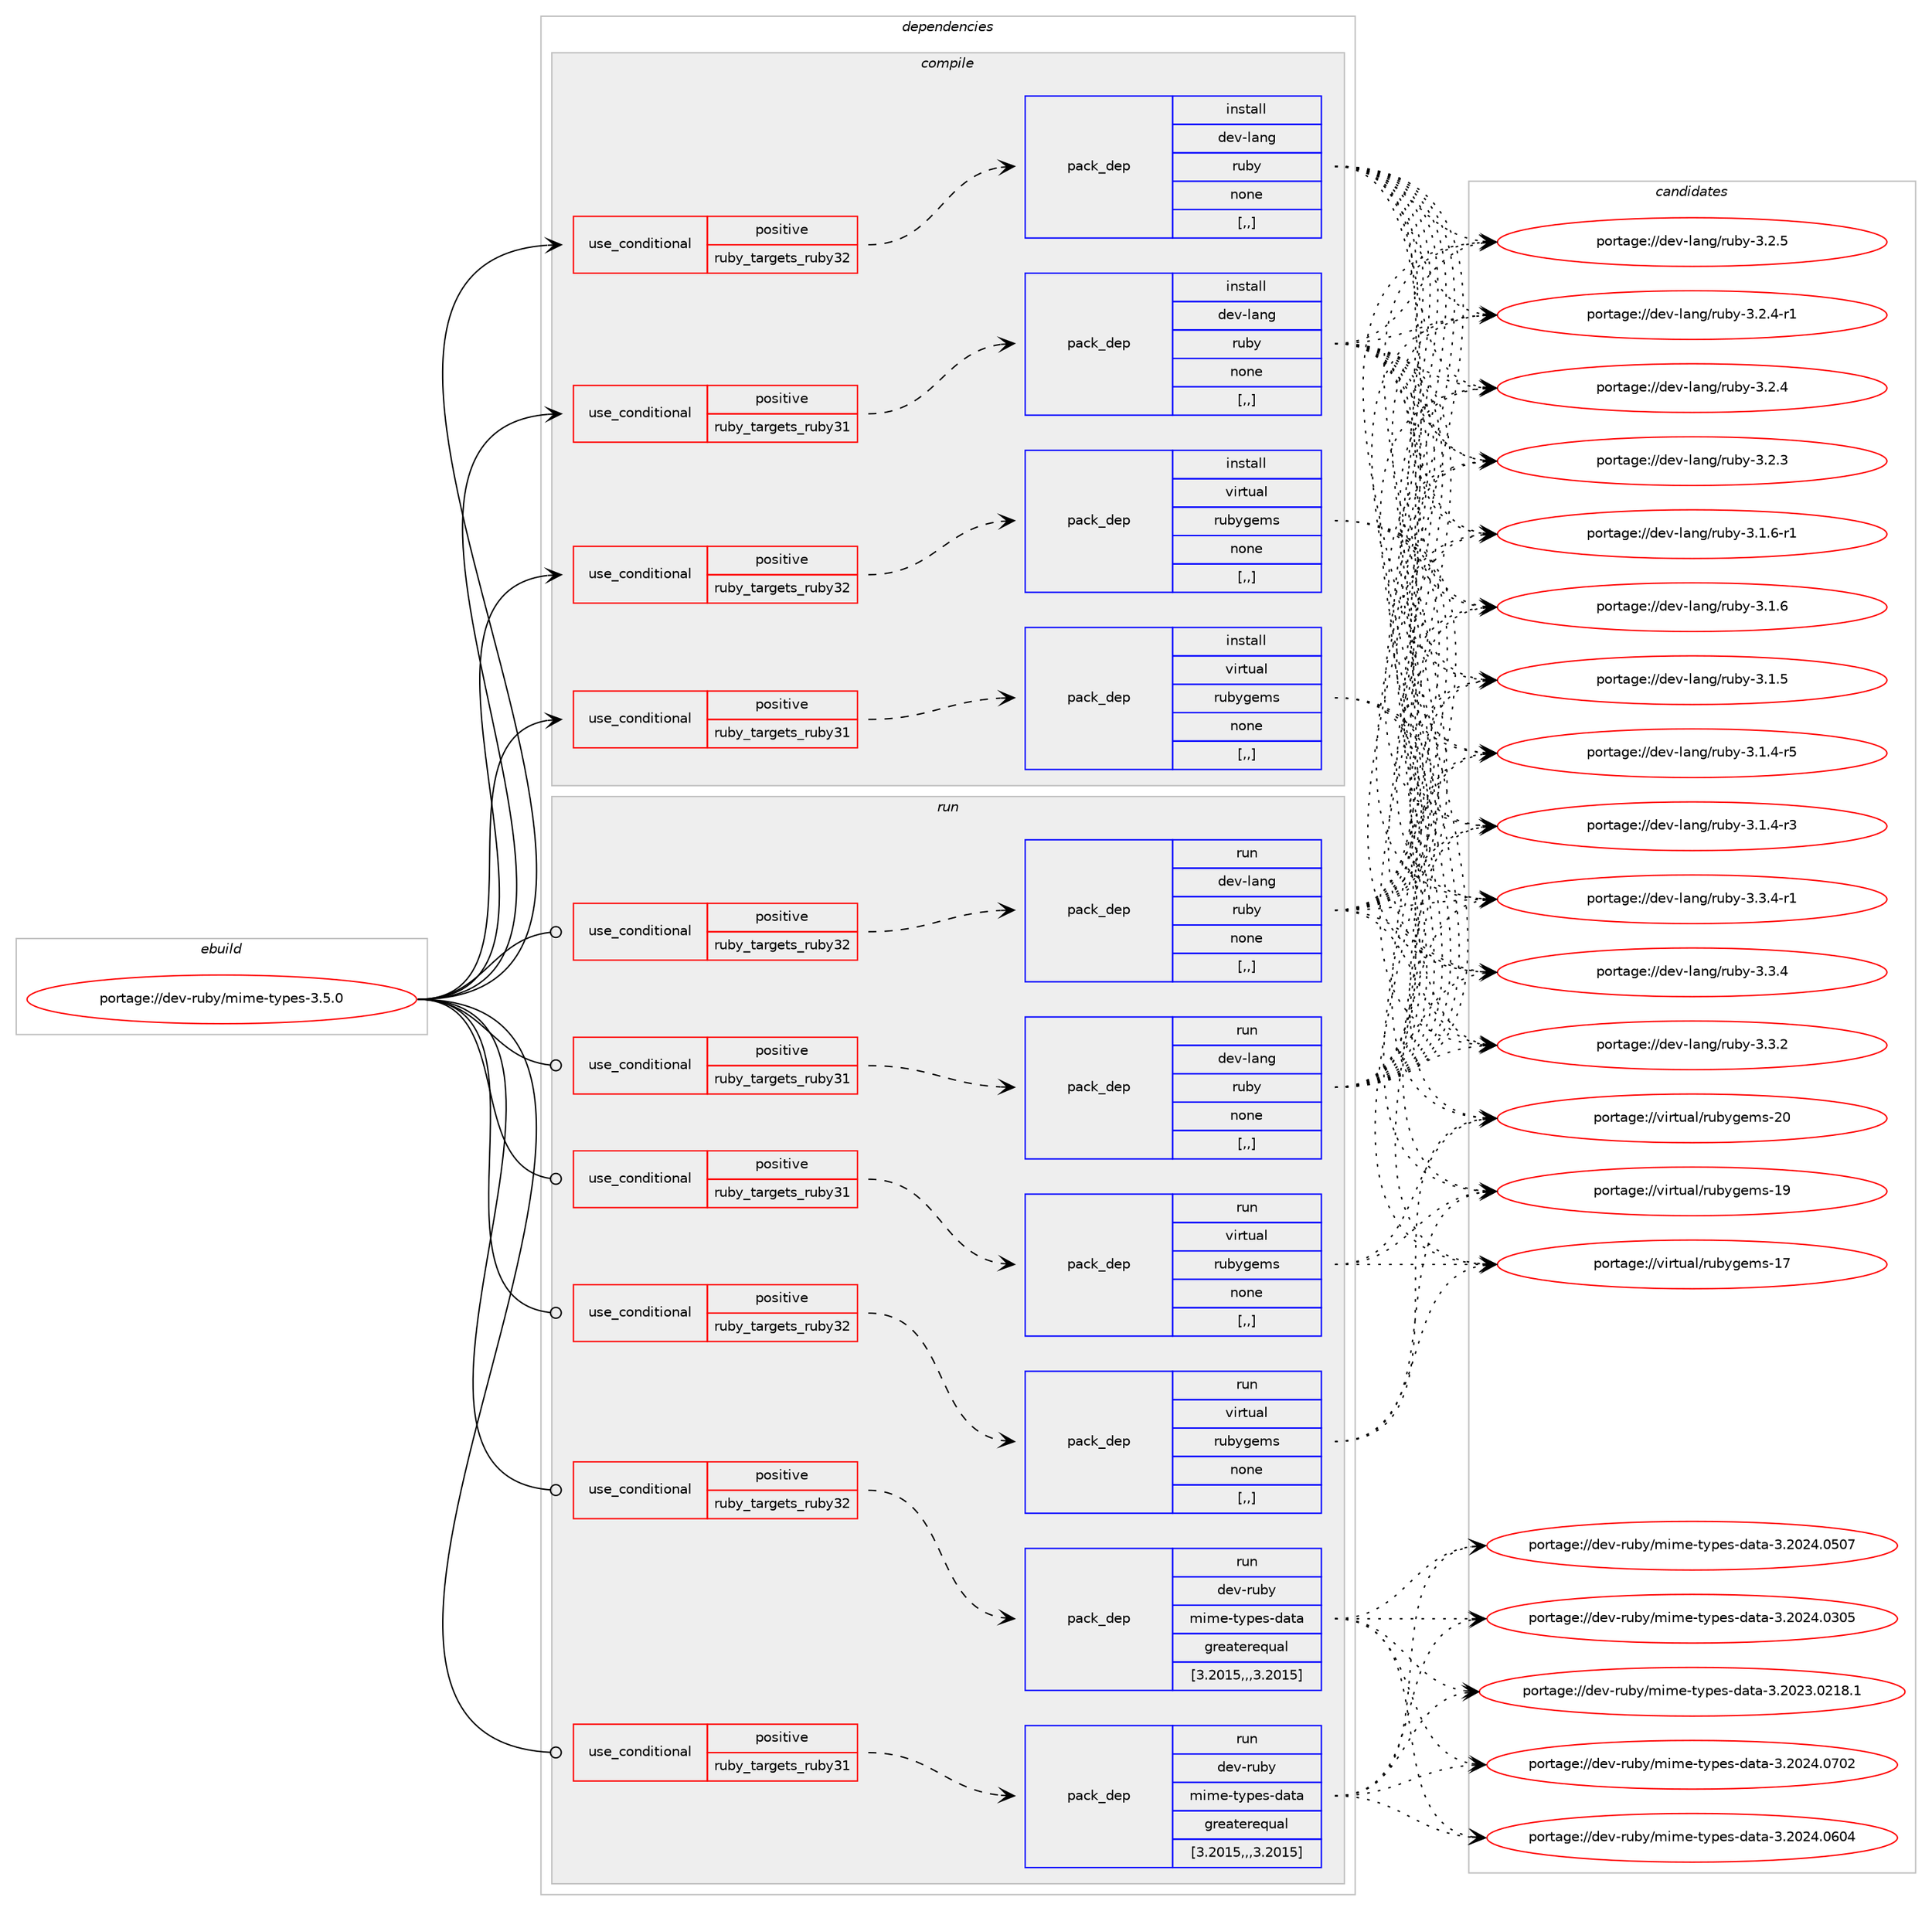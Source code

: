 digraph prolog {

# *************
# Graph options
# *************

newrank=true;
concentrate=true;
compound=true;
graph [rankdir=LR,fontname=Helvetica,fontsize=10,ranksep=1.5];#, ranksep=2.5, nodesep=0.2];
edge  [arrowhead=vee];
node  [fontname=Helvetica,fontsize=10];

# **********
# The ebuild
# **********

subgraph cluster_leftcol {
color=gray;
label=<<i>ebuild</i>>;
id [label="portage://dev-ruby/mime-types-3.5.0", color=red, width=4, href="../dev-ruby/mime-types-3.5.0.svg"];
}

# ****************
# The dependencies
# ****************

subgraph cluster_midcol {
color=gray;
label=<<i>dependencies</i>>;
subgraph cluster_compile {
fillcolor="#eeeeee";
style=filled;
label=<<i>compile</i>>;
subgraph cond50567 {
dependency189985 [label=<<TABLE BORDER="0" CELLBORDER="1" CELLSPACING="0" CELLPADDING="4"><TR><TD ROWSPAN="3" CELLPADDING="10">use_conditional</TD></TR><TR><TD>positive</TD></TR><TR><TD>ruby_targets_ruby31</TD></TR></TABLE>>, shape=none, color=red];
subgraph pack138080 {
dependency189986 [label=<<TABLE BORDER="0" CELLBORDER="1" CELLSPACING="0" CELLPADDING="4" WIDTH="220"><TR><TD ROWSPAN="6" CELLPADDING="30">pack_dep</TD></TR><TR><TD WIDTH="110">install</TD></TR><TR><TD>dev-lang</TD></TR><TR><TD>ruby</TD></TR><TR><TD>none</TD></TR><TR><TD>[,,]</TD></TR></TABLE>>, shape=none, color=blue];
}
dependency189985:e -> dependency189986:w [weight=20,style="dashed",arrowhead="vee"];
}
id:e -> dependency189985:w [weight=20,style="solid",arrowhead="vee"];
subgraph cond50568 {
dependency189987 [label=<<TABLE BORDER="0" CELLBORDER="1" CELLSPACING="0" CELLPADDING="4"><TR><TD ROWSPAN="3" CELLPADDING="10">use_conditional</TD></TR><TR><TD>positive</TD></TR><TR><TD>ruby_targets_ruby31</TD></TR></TABLE>>, shape=none, color=red];
subgraph pack138081 {
dependency189988 [label=<<TABLE BORDER="0" CELLBORDER="1" CELLSPACING="0" CELLPADDING="4" WIDTH="220"><TR><TD ROWSPAN="6" CELLPADDING="30">pack_dep</TD></TR><TR><TD WIDTH="110">install</TD></TR><TR><TD>virtual</TD></TR><TR><TD>rubygems</TD></TR><TR><TD>none</TD></TR><TR><TD>[,,]</TD></TR></TABLE>>, shape=none, color=blue];
}
dependency189987:e -> dependency189988:w [weight=20,style="dashed",arrowhead="vee"];
}
id:e -> dependency189987:w [weight=20,style="solid",arrowhead="vee"];
subgraph cond50569 {
dependency189989 [label=<<TABLE BORDER="0" CELLBORDER="1" CELLSPACING="0" CELLPADDING="4"><TR><TD ROWSPAN="3" CELLPADDING="10">use_conditional</TD></TR><TR><TD>positive</TD></TR><TR><TD>ruby_targets_ruby32</TD></TR></TABLE>>, shape=none, color=red];
subgraph pack138082 {
dependency189990 [label=<<TABLE BORDER="0" CELLBORDER="1" CELLSPACING="0" CELLPADDING="4" WIDTH="220"><TR><TD ROWSPAN="6" CELLPADDING="30">pack_dep</TD></TR><TR><TD WIDTH="110">install</TD></TR><TR><TD>dev-lang</TD></TR><TR><TD>ruby</TD></TR><TR><TD>none</TD></TR><TR><TD>[,,]</TD></TR></TABLE>>, shape=none, color=blue];
}
dependency189989:e -> dependency189990:w [weight=20,style="dashed",arrowhead="vee"];
}
id:e -> dependency189989:w [weight=20,style="solid",arrowhead="vee"];
subgraph cond50570 {
dependency189991 [label=<<TABLE BORDER="0" CELLBORDER="1" CELLSPACING="0" CELLPADDING="4"><TR><TD ROWSPAN="3" CELLPADDING="10">use_conditional</TD></TR><TR><TD>positive</TD></TR><TR><TD>ruby_targets_ruby32</TD></TR></TABLE>>, shape=none, color=red];
subgraph pack138083 {
dependency189992 [label=<<TABLE BORDER="0" CELLBORDER="1" CELLSPACING="0" CELLPADDING="4" WIDTH="220"><TR><TD ROWSPAN="6" CELLPADDING="30">pack_dep</TD></TR><TR><TD WIDTH="110">install</TD></TR><TR><TD>virtual</TD></TR><TR><TD>rubygems</TD></TR><TR><TD>none</TD></TR><TR><TD>[,,]</TD></TR></TABLE>>, shape=none, color=blue];
}
dependency189991:e -> dependency189992:w [weight=20,style="dashed",arrowhead="vee"];
}
id:e -> dependency189991:w [weight=20,style="solid",arrowhead="vee"];
}
subgraph cluster_compileandrun {
fillcolor="#eeeeee";
style=filled;
label=<<i>compile and run</i>>;
}
subgraph cluster_run {
fillcolor="#eeeeee";
style=filled;
label=<<i>run</i>>;
subgraph cond50571 {
dependency189993 [label=<<TABLE BORDER="0" CELLBORDER="1" CELLSPACING="0" CELLPADDING="4"><TR><TD ROWSPAN="3" CELLPADDING="10">use_conditional</TD></TR><TR><TD>positive</TD></TR><TR><TD>ruby_targets_ruby31</TD></TR></TABLE>>, shape=none, color=red];
subgraph pack138084 {
dependency189994 [label=<<TABLE BORDER="0" CELLBORDER="1" CELLSPACING="0" CELLPADDING="4" WIDTH="220"><TR><TD ROWSPAN="6" CELLPADDING="30">pack_dep</TD></TR><TR><TD WIDTH="110">run</TD></TR><TR><TD>dev-lang</TD></TR><TR><TD>ruby</TD></TR><TR><TD>none</TD></TR><TR><TD>[,,]</TD></TR></TABLE>>, shape=none, color=blue];
}
dependency189993:e -> dependency189994:w [weight=20,style="dashed",arrowhead="vee"];
}
id:e -> dependency189993:w [weight=20,style="solid",arrowhead="odot"];
subgraph cond50572 {
dependency189995 [label=<<TABLE BORDER="0" CELLBORDER="1" CELLSPACING="0" CELLPADDING="4"><TR><TD ROWSPAN="3" CELLPADDING="10">use_conditional</TD></TR><TR><TD>positive</TD></TR><TR><TD>ruby_targets_ruby31</TD></TR></TABLE>>, shape=none, color=red];
subgraph pack138085 {
dependency189996 [label=<<TABLE BORDER="0" CELLBORDER="1" CELLSPACING="0" CELLPADDING="4" WIDTH="220"><TR><TD ROWSPAN="6" CELLPADDING="30">pack_dep</TD></TR><TR><TD WIDTH="110">run</TD></TR><TR><TD>dev-ruby</TD></TR><TR><TD>mime-types-data</TD></TR><TR><TD>greaterequal</TD></TR><TR><TD>[3.2015,,,3.2015]</TD></TR></TABLE>>, shape=none, color=blue];
}
dependency189995:e -> dependency189996:w [weight=20,style="dashed",arrowhead="vee"];
}
id:e -> dependency189995:w [weight=20,style="solid",arrowhead="odot"];
subgraph cond50573 {
dependency189997 [label=<<TABLE BORDER="0" CELLBORDER="1" CELLSPACING="0" CELLPADDING="4"><TR><TD ROWSPAN="3" CELLPADDING="10">use_conditional</TD></TR><TR><TD>positive</TD></TR><TR><TD>ruby_targets_ruby31</TD></TR></TABLE>>, shape=none, color=red];
subgraph pack138086 {
dependency189998 [label=<<TABLE BORDER="0" CELLBORDER="1" CELLSPACING="0" CELLPADDING="4" WIDTH="220"><TR><TD ROWSPAN="6" CELLPADDING="30">pack_dep</TD></TR><TR><TD WIDTH="110">run</TD></TR><TR><TD>virtual</TD></TR><TR><TD>rubygems</TD></TR><TR><TD>none</TD></TR><TR><TD>[,,]</TD></TR></TABLE>>, shape=none, color=blue];
}
dependency189997:e -> dependency189998:w [weight=20,style="dashed",arrowhead="vee"];
}
id:e -> dependency189997:w [weight=20,style="solid",arrowhead="odot"];
subgraph cond50574 {
dependency189999 [label=<<TABLE BORDER="0" CELLBORDER="1" CELLSPACING="0" CELLPADDING="4"><TR><TD ROWSPAN="3" CELLPADDING="10">use_conditional</TD></TR><TR><TD>positive</TD></TR><TR><TD>ruby_targets_ruby32</TD></TR></TABLE>>, shape=none, color=red];
subgraph pack138087 {
dependency190000 [label=<<TABLE BORDER="0" CELLBORDER="1" CELLSPACING="0" CELLPADDING="4" WIDTH="220"><TR><TD ROWSPAN="6" CELLPADDING="30">pack_dep</TD></TR><TR><TD WIDTH="110">run</TD></TR><TR><TD>dev-lang</TD></TR><TR><TD>ruby</TD></TR><TR><TD>none</TD></TR><TR><TD>[,,]</TD></TR></TABLE>>, shape=none, color=blue];
}
dependency189999:e -> dependency190000:w [weight=20,style="dashed",arrowhead="vee"];
}
id:e -> dependency189999:w [weight=20,style="solid",arrowhead="odot"];
subgraph cond50575 {
dependency190001 [label=<<TABLE BORDER="0" CELLBORDER="1" CELLSPACING="0" CELLPADDING="4"><TR><TD ROWSPAN="3" CELLPADDING="10">use_conditional</TD></TR><TR><TD>positive</TD></TR><TR><TD>ruby_targets_ruby32</TD></TR></TABLE>>, shape=none, color=red];
subgraph pack138088 {
dependency190002 [label=<<TABLE BORDER="0" CELLBORDER="1" CELLSPACING="0" CELLPADDING="4" WIDTH="220"><TR><TD ROWSPAN="6" CELLPADDING="30">pack_dep</TD></TR><TR><TD WIDTH="110">run</TD></TR><TR><TD>dev-ruby</TD></TR><TR><TD>mime-types-data</TD></TR><TR><TD>greaterequal</TD></TR><TR><TD>[3.2015,,,3.2015]</TD></TR></TABLE>>, shape=none, color=blue];
}
dependency190001:e -> dependency190002:w [weight=20,style="dashed",arrowhead="vee"];
}
id:e -> dependency190001:w [weight=20,style="solid",arrowhead="odot"];
subgraph cond50576 {
dependency190003 [label=<<TABLE BORDER="0" CELLBORDER="1" CELLSPACING="0" CELLPADDING="4"><TR><TD ROWSPAN="3" CELLPADDING="10">use_conditional</TD></TR><TR><TD>positive</TD></TR><TR><TD>ruby_targets_ruby32</TD></TR></TABLE>>, shape=none, color=red];
subgraph pack138089 {
dependency190004 [label=<<TABLE BORDER="0" CELLBORDER="1" CELLSPACING="0" CELLPADDING="4" WIDTH="220"><TR><TD ROWSPAN="6" CELLPADDING="30">pack_dep</TD></TR><TR><TD WIDTH="110">run</TD></TR><TR><TD>virtual</TD></TR><TR><TD>rubygems</TD></TR><TR><TD>none</TD></TR><TR><TD>[,,]</TD></TR></TABLE>>, shape=none, color=blue];
}
dependency190003:e -> dependency190004:w [weight=20,style="dashed",arrowhead="vee"];
}
id:e -> dependency190003:w [weight=20,style="solid",arrowhead="odot"];
}
}

# **************
# The candidates
# **************

subgraph cluster_choices {
rank=same;
color=gray;
label=<<i>candidates</i>>;

subgraph choice138080 {
color=black;
nodesep=1;
choice100101118451089711010347114117981214551465146524511449 [label="portage://dev-lang/ruby-3.3.4-r1", color=red, width=4,href="../dev-lang/ruby-3.3.4-r1.svg"];
choice10010111845108971101034711411798121455146514652 [label="portage://dev-lang/ruby-3.3.4", color=red, width=4,href="../dev-lang/ruby-3.3.4.svg"];
choice10010111845108971101034711411798121455146514650 [label="portage://dev-lang/ruby-3.3.2", color=red, width=4,href="../dev-lang/ruby-3.3.2.svg"];
choice10010111845108971101034711411798121455146504653 [label="portage://dev-lang/ruby-3.2.5", color=red, width=4,href="../dev-lang/ruby-3.2.5.svg"];
choice100101118451089711010347114117981214551465046524511449 [label="portage://dev-lang/ruby-3.2.4-r1", color=red, width=4,href="../dev-lang/ruby-3.2.4-r1.svg"];
choice10010111845108971101034711411798121455146504652 [label="portage://dev-lang/ruby-3.2.4", color=red, width=4,href="../dev-lang/ruby-3.2.4.svg"];
choice10010111845108971101034711411798121455146504651 [label="portage://dev-lang/ruby-3.2.3", color=red, width=4,href="../dev-lang/ruby-3.2.3.svg"];
choice100101118451089711010347114117981214551464946544511449 [label="portage://dev-lang/ruby-3.1.6-r1", color=red, width=4,href="../dev-lang/ruby-3.1.6-r1.svg"];
choice10010111845108971101034711411798121455146494654 [label="portage://dev-lang/ruby-3.1.6", color=red, width=4,href="../dev-lang/ruby-3.1.6.svg"];
choice10010111845108971101034711411798121455146494653 [label="portage://dev-lang/ruby-3.1.5", color=red, width=4,href="../dev-lang/ruby-3.1.5.svg"];
choice100101118451089711010347114117981214551464946524511453 [label="portage://dev-lang/ruby-3.1.4-r5", color=red, width=4,href="../dev-lang/ruby-3.1.4-r5.svg"];
choice100101118451089711010347114117981214551464946524511451 [label="portage://dev-lang/ruby-3.1.4-r3", color=red, width=4,href="../dev-lang/ruby-3.1.4-r3.svg"];
dependency189986:e -> choice100101118451089711010347114117981214551465146524511449:w [style=dotted,weight="100"];
dependency189986:e -> choice10010111845108971101034711411798121455146514652:w [style=dotted,weight="100"];
dependency189986:e -> choice10010111845108971101034711411798121455146514650:w [style=dotted,weight="100"];
dependency189986:e -> choice10010111845108971101034711411798121455146504653:w [style=dotted,weight="100"];
dependency189986:e -> choice100101118451089711010347114117981214551465046524511449:w [style=dotted,weight="100"];
dependency189986:e -> choice10010111845108971101034711411798121455146504652:w [style=dotted,weight="100"];
dependency189986:e -> choice10010111845108971101034711411798121455146504651:w [style=dotted,weight="100"];
dependency189986:e -> choice100101118451089711010347114117981214551464946544511449:w [style=dotted,weight="100"];
dependency189986:e -> choice10010111845108971101034711411798121455146494654:w [style=dotted,weight="100"];
dependency189986:e -> choice10010111845108971101034711411798121455146494653:w [style=dotted,weight="100"];
dependency189986:e -> choice100101118451089711010347114117981214551464946524511453:w [style=dotted,weight="100"];
dependency189986:e -> choice100101118451089711010347114117981214551464946524511451:w [style=dotted,weight="100"];
}
subgraph choice138081 {
color=black;
nodesep=1;
choice118105114116117971084711411798121103101109115455048 [label="portage://virtual/rubygems-20", color=red, width=4,href="../virtual/rubygems-20.svg"];
choice118105114116117971084711411798121103101109115454957 [label="portage://virtual/rubygems-19", color=red, width=4,href="../virtual/rubygems-19.svg"];
choice118105114116117971084711411798121103101109115454955 [label="portage://virtual/rubygems-17", color=red, width=4,href="../virtual/rubygems-17.svg"];
dependency189988:e -> choice118105114116117971084711411798121103101109115455048:w [style=dotted,weight="100"];
dependency189988:e -> choice118105114116117971084711411798121103101109115454957:w [style=dotted,weight="100"];
dependency189988:e -> choice118105114116117971084711411798121103101109115454955:w [style=dotted,weight="100"];
}
subgraph choice138082 {
color=black;
nodesep=1;
choice100101118451089711010347114117981214551465146524511449 [label="portage://dev-lang/ruby-3.3.4-r1", color=red, width=4,href="../dev-lang/ruby-3.3.4-r1.svg"];
choice10010111845108971101034711411798121455146514652 [label="portage://dev-lang/ruby-3.3.4", color=red, width=4,href="../dev-lang/ruby-3.3.4.svg"];
choice10010111845108971101034711411798121455146514650 [label="portage://dev-lang/ruby-3.3.2", color=red, width=4,href="../dev-lang/ruby-3.3.2.svg"];
choice10010111845108971101034711411798121455146504653 [label="portage://dev-lang/ruby-3.2.5", color=red, width=4,href="../dev-lang/ruby-3.2.5.svg"];
choice100101118451089711010347114117981214551465046524511449 [label="portage://dev-lang/ruby-3.2.4-r1", color=red, width=4,href="../dev-lang/ruby-3.2.4-r1.svg"];
choice10010111845108971101034711411798121455146504652 [label="portage://dev-lang/ruby-3.2.4", color=red, width=4,href="../dev-lang/ruby-3.2.4.svg"];
choice10010111845108971101034711411798121455146504651 [label="portage://dev-lang/ruby-3.2.3", color=red, width=4,href="../dev-lang/ruby-3.2.3.svg"];
choice100101118451089711010347114117981214551464946544511449 [label="portage://dev-lang/ruby-3.1.6-r1", color=red, width=4,href="../dev-lang/ruby-3.1.6-r1.svg"];
choice10010111845108971101034711411798121455146494654 [label="portage://dev-lang/ruby-3.1.6", color=red, width=4,href="../dev-lang/ruby-3.1.6.svg"];
choice10010111845108971101034711411798121455146494653 [label="portage://dev-lang/ruby-3.1.5", color=red, width=4,href="../dev-lang/ruby-3.1.5.svg"];
choice100101118451089711010347114117981214551464946524511453 [label="portage://dev-lang/ruby-3.1.4-r5", color=red, width=4,href="../dev-lang/ruby-3.1.4-r5.svg"];
choice100101118451089711010347114117981214551464946524511451 [label="portage://dev-lang/ruby-3.1.4-r3", color=red, width=4,href="../dev-lang/ruby-3.1.4-r3.svg"];
dependency189990:e -> choice100101118451089711010347114117981214551465146524511449:w [style=dotted,weight="100"];
dependency189990:e -> choice10010111845108971101034711411798121455146514652:w [style=dotted,weight="100"];
dependency189990:e -> choice10010111845108971101034711411798121455146514650:w [style=dotted,weight="100"];
dependency189990:e -> choice10010111845108971101034711411798121455146504653:w [style=dotted,weight="100"];
dependency189990:e -> choice100101118451089711010347114117981214551465046524511449:w [style=dotted,weight="100"];
dependency189990:e -> choice10010111845108971101034711411798121455146504652:w [style=dotted,weight="100"];
dependency189990:e -> choice10010111845108971101034711411798121455146504651:w [style=dotted,weight="100"];
dependency189990:e -> choice100101118451089711010347114117981214551464946544511449:w [style=dotted,weight="100"];
dependency189990:e -> choice10010111845108971101034711411798121455146494654:w [style=dotted,weight="100"];
dependency189990:e -> choice10010111845108971101034711411798121455146494653:w [style=dotted,weight="100"];
dependency189990:e -> choice100101118451089711010347114117981214551464946524511453:w [style=dotted,weight="100"];
dependency189990:e -> choice100101118451089711010347114117981214551464946524511451:w [style=dotted,weight="100"];
}
subgraph choice138083 {
color=black;
nodesep=1;
choice118105114116117971084711411798121103101109115455048 [label="portage://virtual/rubygems-20", color=red, width=4,href="../virtual/rubygems-20.svg"];
choice118105114116117971084711411798121103101109115454957 [label="portage://virtual/rubygems-19", color=red, width=4,href="../virtual/rubygems-19.svg"];
choice118105114116117971084711411798121103101109115454955 [label="portage://virtual/rubygems-17", color=red, width=4,href="../virtual/rubygems-17.svg"];
dependency189992:e -> choice118105114116117971084711411798121103101109115455048:w [style=dotted,weight="100"];
dependency189992:e -> choice118105114116117971084711411798121103101109115454957:w [style=dotted,weight="100"];
dependency189992:e -> choice118105114116117971084711411798121103101109115454955:w [style=dotted,weight="100"];
}
subgraph choice138084 {
color=black;
nodesep=1;
choice100101118451089711010347114117981214551465146524511449 [label="portage://dev-lang/ruby-3.3.4-r1", color=red, width=4,href="../dev-lang/ruby-3.3.4-r1.svg"];
choice10010111845108971101034711411798121455146514652 [label="portage://dev-lang/ruby-3.3.4", color=red, width=4,href="../dev-lang/ruby-3.3.4.svg"];
choice10010111845108971101034711411798121455146514650 [label="portage://dev-lang/ruby-3.3.2", color=red, width=4,href="../dev-lang/ruby-3.3.2.svg"];
choice10010111845108971101034711411798121455146504653 [label="portage://dev-lang/ruby-3.2.5", color=red, width=4,href="../dev-lang/ruby-3.2.5.svg"];
choice100101118451089711010347114117981214551465046524511449 [label="portage://dev-lang/ruby-3.2.4-r1", color=red, width=4,href="../dev-lang/ruby-3.2.4-r1.svg"];
choice10010111845108971101034711411798121455146504652 [label="portage://dev-lang/ruby-3.2.4", color=red, width=4,href="../dev-lang/ruby-3.2.4.svg"];
choice10010111845108971101034711411798121455146504651 [label="portage://dev-lang/ruby-3.2.3", color=red, width=4,href="../dev-lang/ruby-3.2.3.svg"];
choice100101118451089711010347114117981214551464946544511449 [label="portage://dev-lang/ruby-3.1.6-r1", color=red, width=4,href="../dev-lang/ruby-3.1.6-r1.svg"];
choice10010111845108971101034711411798121455146494654 [label="portage://dev-lang/ruby-3.1.6", color=red, width=4,href="../dev-lang/ruby-3.1.6.svg"];
choice10010111845108971101034711411798121455146494653 [label="portage://dev-lang/ruby-3.1.5", color=red, width=4,href="../dev-lang/ruby-3.1.5.svg"];
choice100101118451089711010347114117981214551464946524511453 [label="portage://dev-lang/ruby-3.1.4-r5", color=red, width=4,href="../dev-lang/ruby-3.1.4-r5.svg"];
choice100101118451089711010347114117981214551464946524511451 [label="portage://dev-lang/ruby-3.1.4-r3", color=red, width=4,href="../dev-lang/ruby-3.1.4-r3.svg"];
dependency189994:e -> choice100101118451089711010347114117981214551465146524511449:w [style=dotted,weight="100"];
dependency189994:e -> choice10010111845108971101034711411798121455146514652:w [style=dotted,weight="100"];
dependency189994:e -> choice10010111845108971101034711411798121455146514650:w [style=dotted,weight="100"];
dependency189994:e -> choice10010111845108971101034711411798121455146504653:w [style=dotted,weight="100"];
dependency189994:e -> choice100101118451089711010347114117981214551465046524511449:w [style=dotted,weight="100"];
dependency189994:e -> choice10010111845108971101034711411798121455146504652:w [style=dotted,weight="100"];
dependency189994:e -> choice10010111845108971101034711411798121455146504651:w [style=dotted,weight="100"];
dependency189994:e -> choice100101118451089711010347114117981214551464946544511449:w [style=dotted,weight="100"];
dependency189994:e -> choice10010111845108971101034711411798121455146494654:w [style=dotted,weight="100"];
dependency189994:e -> choice10010111845108971101034711411798121455146494653:w [style=dotted,weight="100"];
dependency189994:e -> choice100101118451089711010347114117981214551464946524511453:w [style=dotted,weight="100"];
dependency189994:e -> choice100101118451089711010347114117981214551464946524511451:w [style=dotted,weight="100"];
}
subgraph choice138085 {
color=black;
nodesep=1;
choice10010111845114117981214710910510910145116121112101115451009711697455146504850524648554850 [label="portage://dev-ruby/mime-types-data-3.2024.0702", color=red, width=4,href="../dev-ruby/mime-types-data-3.2024.0702.svg"];
choice10010111845114117981214710910510910145116121112101115451009711697455146504850524648544852 [label="portage://dev-ruby/mime-types-data-3.2024.0604", color=red, width=4,href="../dev-ruby/mime-types-data-3.2024.0604.svg"];
choice10010111845114117981214710910510910145116121112101115451009711697455146504850524648534855 [label="portage://dev-ruby/mime-types-data-3.2024.0507", color=red, width=4,href="../dev-ruby/mime-types-data-3.2024.0507.svg"];
choice10010111845114117981214710910510910145116121112101115451009711697455146504850524648514853 [label="portage://dev-ruby/mime-types-data-3.2024.0305", color=red, width=4,href="../dev-ruby/mime-types-data-3.2024.0305.svg"];
choice100101118451141179812147109105109101451161211121011154510097116974551465048505146485049564649 [label="portage://dev-ruby/mime-types-data-3.2023.0218.1", color=red, width=4,href="../dev-ruby/mime-types-data-3.2023.0218.1.svg"];
dependency189996:e -> choice10010111845114117981214710910510910145116121112101115451009711697455146504850524648554850:w [style=dotted,weight="100"];
dependency189996:e -> choice10010111845114117981214710910510910145116121112101115451009711697455146504850524648544852:w [style=dotted,weight="100"];
dependency189996:e -> choice10010111845114117981214710910510910145116121112101115451009711697455146504850524648534855:w [style=dotted,weight="100"];
dependency189996:e -> choice10010111845114117981214710910510910145116121112101115451009711697455146504850524648514853:w [style=dotted,weight="100"];
dependency189996:e -> choice100101118451141179812147109105109101451161211121011154510097116974551465048505146485049564649:w [style=dotted,weight="100"];
}
subgraph choice138086 {
color=black;
nodesep=1;
choice118105114116117971084711411798121103101109115455048 [label="portage://virtual/rubygems-20", color=red, width=4,href="../virtual/rubygems-20.svg"];
choice118105114116117971084711411798121103101109115454957 [label="portage://virtual/rubygems-19", color=red, width=4,href="../virtual/rubygems-19.svg"];
choice118105114116117971084711411798121103101109115454955 [label="portage://virtual/rubygems-17", color=red, width=4,href="../virtual/rubygems-17.svg"];
dependency189998:e -> choice118105114116117971084711411798121103101109115455048:w [style=dotted,weight="100"];
dependency189998:e -> choice118105114116117971084711411798121103101109115454957:w [style=dotted,weight="100"];
dependency189998:e -> choice118105114116117971084711411798121103101109115454955:w [style=dotted,weight="100"];
}
subgraph choice138087 {
color=black;
nodesep=1;
choice100101118451089711010347114117981214551465146524511449 [label="portage://dev-lang/ruby-3.3.4-r1", color=red, width=4,href="../dev-lang/ruby-3.3.4-r1.svg"];
choice10010111845108971101034711411798121455146514652 [label="portage://dev-lang/ruby-3.3.4", color=red, width=4,href="../dev-lang/ruby-3.3.4.svg"];
choice10010111845108971101034711411798121455146514650 [label="portage://dev-lang/ruby-3.3.2", color=red, width=4,href="../dev-lang/ruby-3.3.2.svg"];
choice10010111845108971101034711411798121455146504653 [label="portage://dev-lang/ruby-3.2.5", color=red, width=4,href="../dev-lang/ruby-3.2.5.svg"];
choice100101118451089711010347114117981214551465046524511449 [label="portage://dev-lang/ruby-3.2.4-r1", color=red, width=4,href="../dev-lang/ruby-3.2.4-r1.svg"];
choice10010111845108971101034711411798121455146504652 [label="portage://dev-lang/ruby-3.2.4", color=red, width=4,href="../dev-lang/ruby-3.2.4.svg"];
choice10010111845108971101034711411798121455146504651 [label="portage://dev-lang/ruby-3.2.3", color=red, width=4,href="../dev-lang/ruby-3.2.3.svg"];
choice100101118451089711010347114117981214551464946544511449 [label="portage://dev-lang/ruby-3.1.6-r1", color=red, width=4,href="../dev-lang/ruby-3.1.6-r1.svg"];
choice10010111845108971101034711411798121455146494654 [label="portage://dev-lang/ruby-3.1.6", color=red, width=4,href="../dev-lang/ruby-3.1.6.svg"];
choice10010111845108971101034711411798121455146494653 [label="portage://dev-lang/ruby-3.1.5", color=red, width=4,href="../dev-lang/ruby-3.1.5.svg"];
choice100101118451089711010347114117981214551464946524511453 [label="portage://dev-lang/ruby-3.1.4-r5", color=red, width=4,href="../dev-lang/ruby-3.1.4-r5.svg"];
choice100101118451089711010347114117981214551464946524511451 [label="portage://dev-lang/ruby-3.1.4-r3", color=red, width=4,href="../dev-lang/ruby-3.1.4-r3.svg"];
dependency190000:e -> choice100101118451089711010347114117981214551465146524511449:w [style=dotted,weight="100"];
dependency190000:e -> choice10010111845108971101034711411798121455146514652:w [style=dotted,weight="100"];
dependency190000:e -> choice10010111845108971101034711411798121455146514650:w [style=dotted,weight="100"];
dependency190000:e -> choice10010111845108971101034711411798121455146504653:w [style=dotted,weight="100"];
dependency190000:e -> choice100101118451089711010347114117981214551465046524511449:w [style=dotted,weight="100"];
dependency190000:e -> choice10010111845108971101034711411798121455146504652:w [style=dotted,weight="100"];
dependency190000:e -> choice10010111845108971101034711411798121455146504651:w [style=dotted,weight="100"];
dependency190000:e -> choice100101118451089711010347114117981214551464946544511449:w [style=dotted,weight="100"];
dependency190000:e -> choice10010111845108971101034711411798121455146494654:w [style=dotted,weight="100"];
dependency190000:e -> choice10010111845108971101034711411798121455146494653:w [style=dotted,weight="100"];
dependency190000:e -> choice100101118451089711010347114117981214551464946524511453:w [style=dotted,weight="100"];
dependency190000:e -> choice100101118451089711010347114117981214551464946524511451:w [style=dotted,weight="100"];
}
subgraph choice138088 {
color=black;
nodesep=1;
choice10010111845114117981214710910510910145116121112101115451009711697455146504850524648554850 [label="portage://dev-ruby/mime-types-data-3.2024.0702", color=red, width=4,href="../dev-ruby/mime-types-data-3.2024.0702.svg"];
choice10010111845114117981214710910510910145116121112101115451009711697455146504850524648544852 [label="portage://dev-ruby/mime-types-data-3.2024.0604", color=red, width=4,href="../dev-ruby/mime-types-data-3.2024.0604.svg"];
choice10010111845114117981214710910510910145116121112101115451009711697455146504850524648534855 [label="portage://dev-ruby/mime-types-data-3.2024.0507", color=red, width=4,href="../dev-ruby/mime-types-data-3.2024.0507.svg"];
choice10010111845114117981214710910510910145116121112101115451009711697455146504850524648514853 [label="portage://dev-ruby/mime-types-data-3.2024.0305", color=red, width=4,href="../dev-ruby/mime-types-data-3.2024.0305.svg"];
choice100101118451141179812147109105109101451161211121011154510097116974551465048505146485049564649 [label="portage://dev-ruby/mime-types-data-3.2023.0218.1", color=red, width=4,href="../dev-ruby/mime-types-data-3.2023.0218.1.svg"];
dependency190002:e -> choice10010111845114117981214710910510910145116121112101115451009711697455146504850524648554850:w [style=dotted,weight="100"];
dependency190002:e -> choice10010111845114117981214710910510910145116121112101115451009711697455146504850524648544852:w [style=dotted,weight="100"];
dependency190002:e -> choice10010111845114117981214710910510910145116121112101115451009711697455146504850524648534855:w [style=dotted,weight="100"];
dependency190002:e -> choice10010111845114117981214710910510910145116121112101115451009711697455146504850524648514853:w [style=dotted,weight="100"];
dependency190002:e -> choice100101118451141179812147109105109101451161211121011154510097116974551465048505146485049564649:w [style=dotted,weight="100"];
}
subgraph choice138089 {
color=black;
nodesep=1;
choice118105114116117971084711411798121103101109115455048 [label="portage://virtual/rubygems-20", color=red, width=4,href="../virtual/rubygems-20.svg"];
choice118105114116117971084711411798121103101109115454957 [label="portage://virtual/rubygems-19", color=red, width=4,href="../virtual/rubygems-19.svg"];
choice118105114116117971084711411798121103101109115454955 [label="portage://virtual/rubygems-17", color=red, width=4,href="../virtual/rubygems-17.svg"];
dependency190004:e -> choice118105114116117971084711411798121103101109115455048:w [style=dotted,weight="100"];
dependency190004:e -> choice118105114116117971084711411798121103101109115454957:w [style=dotted,weight="100"];
dependency190004:e -> choice118105114116117971084711411798121103101109115454955:w [style=dotted,weight="100"];
}
}

}
